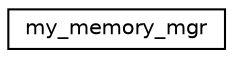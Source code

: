 digraph "Graphical Class Hierarchy"
{
  edge [fontname="Helvetica",fontsize="10",labelfontname="Helvetica",labelfontsize="10"];
  node [fontname="Helvetica",fontsize="10",shape=record];
  rankdir="LR";
  Node1 [label="my_memory_mgr",height=0.2,width=0.4,color="black", fillcolor="white", style="filled",URL="$structmy__memory__mgr.html"];
}
